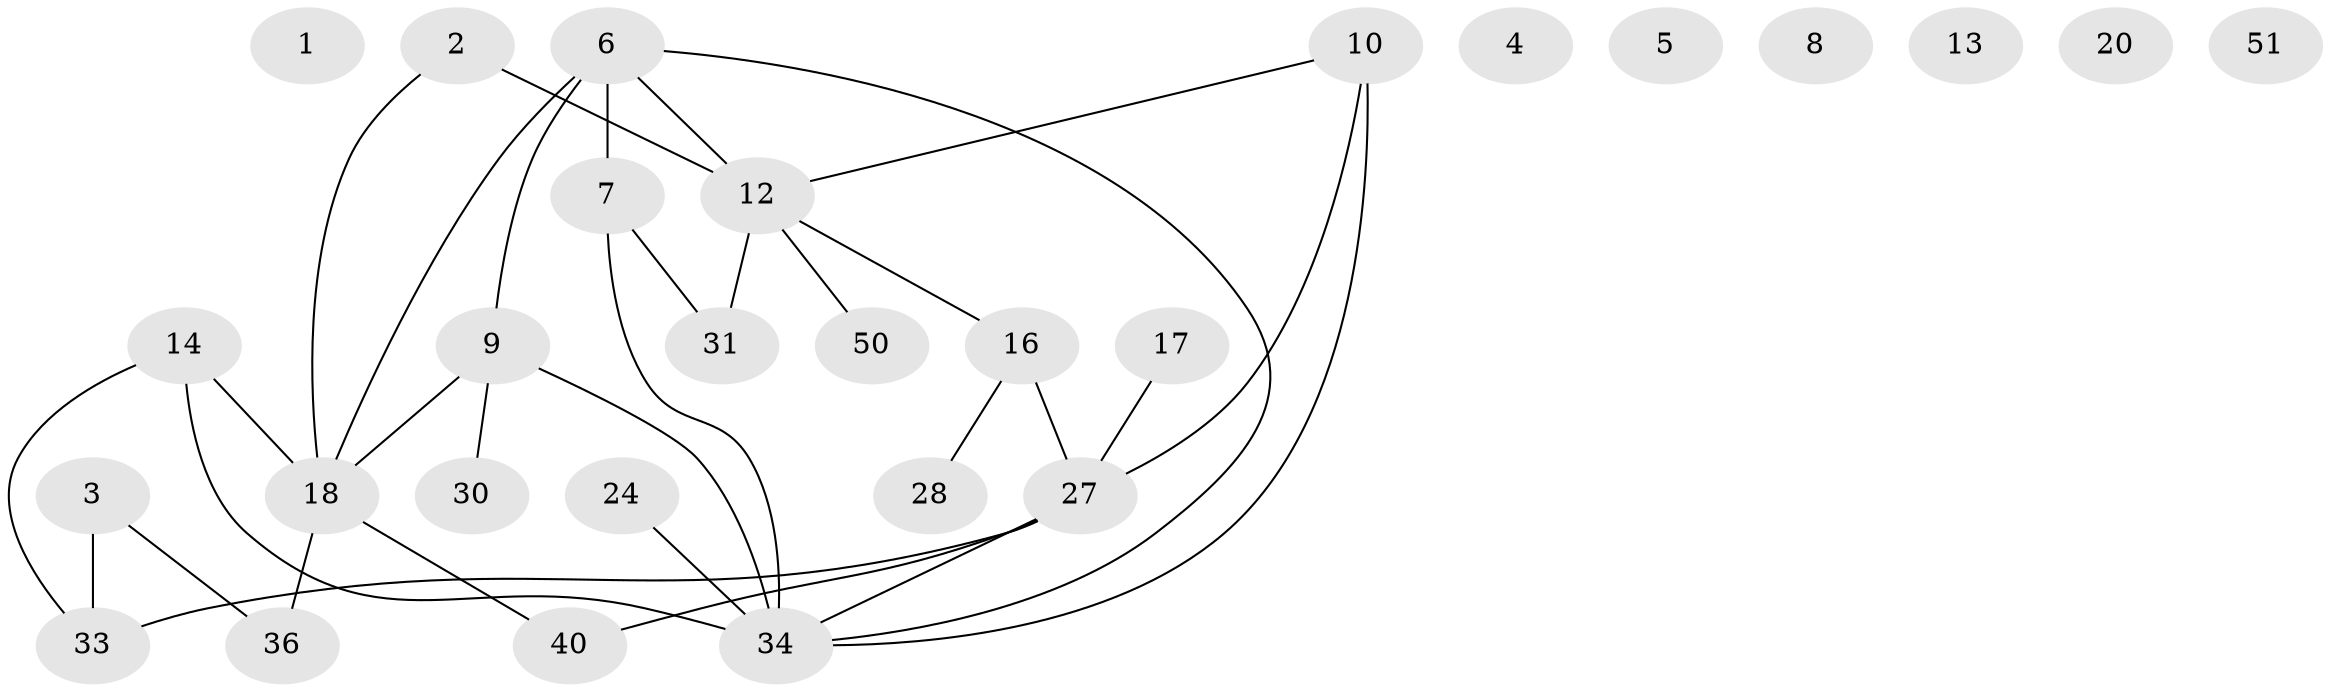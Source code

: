 // original degree distribution, {1: 0.25, 2: 0.30357142857142855, 0: 0.07142857142857142, 3: 0.19642857142857142, 4: 0.10714285714285714, 5: 0.017857142857142856, 8: 0.017857142857142856, 6: 0.03571428571428571}
// Generated by graph-tools (version 1.1) at 2025/13/03/09/25 04:13:00]
// undirected, 28 vertices, 32 edges
graph export_dot {
graph [start="1"]
  node [color=gray90,style=filled];
  1 [super="+21"];
  2 [super="+48+42"];
  3;
  4;
  5;
  6 [super="+23+15"];
  7;
  8;
  9 [super="+45+35"];
  10 [super="+11"];
  12 [super="+44+22"];
  13 [super="+55"];
  14 [super="+41"];
  16 [super="+19"];
  17 [super="+37"];
  18 [super="+26"];
  20 [super="+39"];
  24;
  27 [super="+32+56+38"];
  28;
  30;
  31;
  33 [super="+43"];
  34 [super="+49"];
  36;
  40;
  50;
  51;
  2 -- 12 [weight=2];
  2 -- 18;
  3 -- 33;
  3 -- 36;
  6 -- 9 [weight=2];
  6 -- 7;
  6 -- 34;
  6 -- 12;
  6 -- 18;
  7 -- 31;
  7 -- 34;
  9 -- 30;
  9 -- 34 [weight=2];
  9 -- 18;
  10 -- 34 [weight=2];
  10 -- 27;
  10 -- 12;
  12 -- 16;
  12 -- 50;
  12 -- 31;
  14 -- 34;
  14 -- 33;
  14 -- 18;
  16 -- 27;
  16 -- 28;
  17 -- 27;
  18 -- 36;
  18 -- 40;
  24 -- 34 [weight=2];
  27 -- 34;
  27 -- 40;
  27 -- 33;
}
